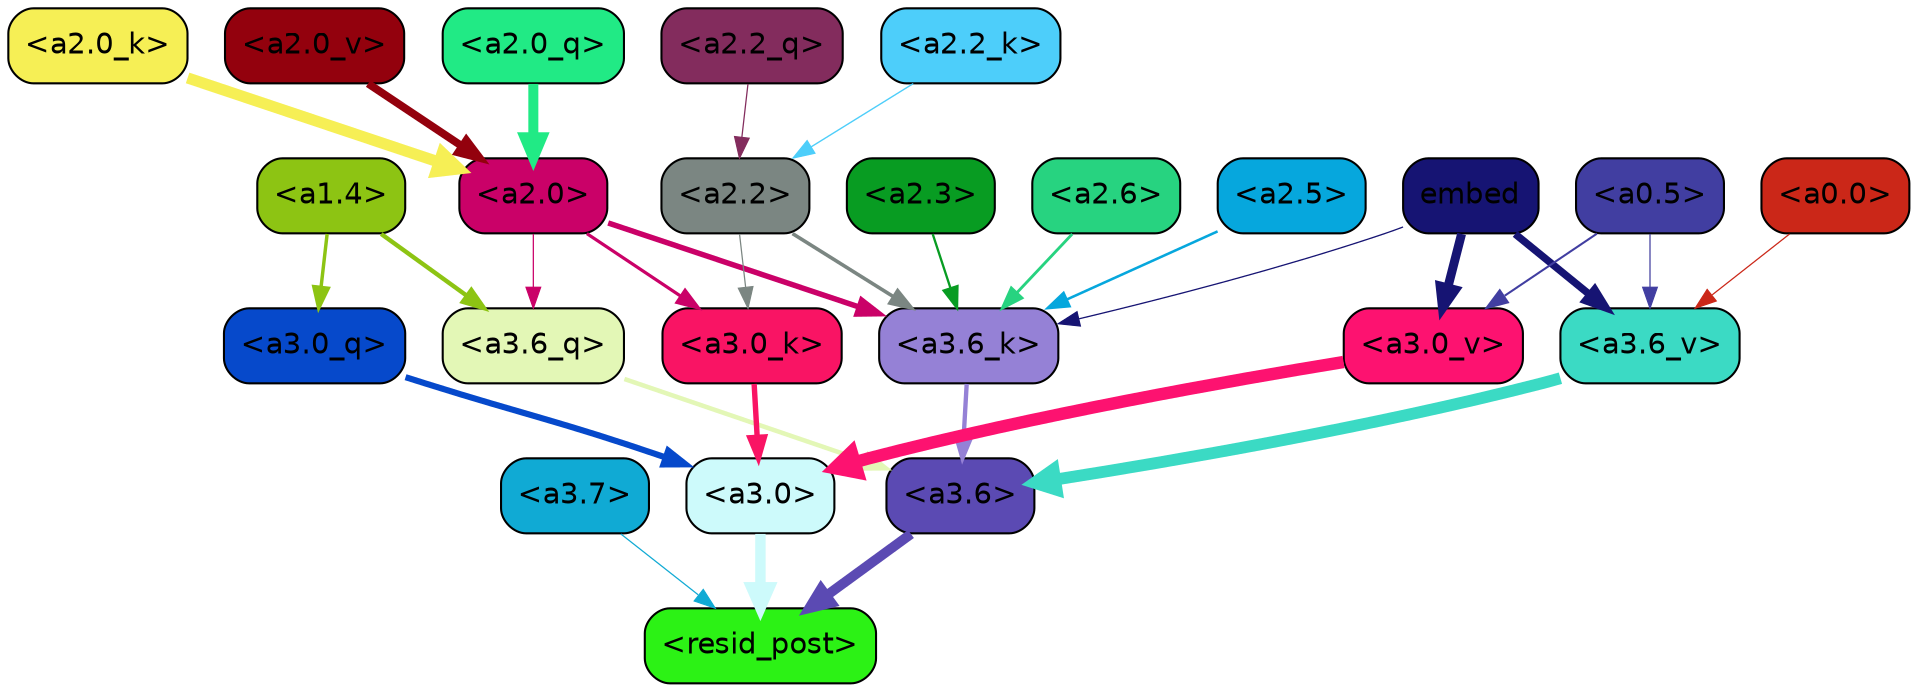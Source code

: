 strict digraph "" {
	graph [bgcolor=transparent,
		layout=dot,
		overlap=false,
		splines=true
	];
	"<a3.7>"	[color=black,
		fillcolor="#10aad4",
		fontname=Helvetica,
		shape=box,
		style="filled, rounded"];
	"<resid_post>"	[color=black,
		fillcolor="#2cf215",
		fontname=Helvetica,
		shape=box,
		style="filled, rounded"];
	"<a3.7>" -> "<resid_post>"	[color="#10aad4",
		penwidth=0.6];
	"<a3.6>"	[color=black,
		fillcolor="#5b4ab3",
		fontname=Helvetica,
		shape=box,
		style="filled, rounded"];
	"<a3.6>" -> "<resid_post>"	[color="#5b4ab3",
		penwidth=4.748674273490906];
	"<a3.0>"	[color=black,
		fillcolor="#cdfafb",
		fontname=Helvetica,
		shape=box,
		style="filled, rounded"];
	"<a3.0>" -> "<resid_post>"	[color="#cdfafb",
		penwidth=5.004031300544739];
	"<a3.6_q>"	[color=black,
		fillcolor="#e3f7b6",
		fontname=Helvetica,
		shape=box,
		style="filled, rounded"];
	"<a3.6_q>" -> "<a3.6>"	[color="#e3f7b6",
		penwidth=2.1656854450702667];
	"<a3.0_q>"	[color=black,
		fillcolor="#0649cb",
		fontname=Helvetica,
		shape=box,
		style="filled, rounded"];
	"<a3.0_q>" -> "<a3.0>"	[color="#0649cb",
		penwidth=2.95696559548378];
	"<a3.6_k>"	[color=black,
		fillcolor="#9581d6",
		fontname=Helvetica,
		shape=box,
		style="filled, rounded"];
	"<a3.6_k>" -> "<a3.6>"	[color="#9581d6",
		penwidth=2.086437076330185];
	"<a3.0_k>"	[color=black,
		fillcolor="#f91464",
		fontname=Helvetica,
		shape=box,
		style="filled, rounded"];
	"<a3.0_k>" -> "<a3.0>"	[color="#f91464",
		penwidth=2.5988530814647675];
	"<a3.6_v>"	[color=black,
		fillcolor="#3bdac4",
		fontname=Helvetica,
		shape=box,
		style="filled, rounded"];
	"<a3.6_v>" -> "<a3.6>"	[color="#3bdac4",
		penwidth=5.669987380504608];
	"<a3.0_v>"	[color=black,
		fillcolor="#fd1270",
		fontname=Helvetica,
		shape=box,
		style="filled, rounded"];
	"<a3.0_v>" -> "<a3.0>"	[color="#fd1270",
		penwidth=5.9515902400016785];
	"<a2.0>"	[color=black,
		fillcolor="#ca0168",
		fontname=Helvetica,
		shape=box,
		style="filled, rounded"];
	"<a2.0>" -> "<a3.6_q>"	[color="#ca0168",
		penwidth=0.6];
	"<a2.0>" -> "<a3.6_k>"	[color="#ca0168",
		penwidth=2.6423546075820923];
	"<a2.0>" -> "<a3.0_k>"	[color="#ca0168",
		penwidth=1.5482127666473389];
	"<a1.4>"	[color=black,
		fillcolor="#8dc413",
		fontname=Helvetica,
		shape=box,
		style="filled, rounded"];
	"<a1.4>" -> "<a3.6_q>"	[color="#8dc413",
		penwidth=2.1035547256469727];
	"<a1.4>" -> "<a3.0_q>"	[color="#8dc413",
		penwidth=1.6541699171066284];
	"<a2.6>"	[color=black,
		fillcolor="#27d380",
		fontname=Helvetica,
		shape=box,
		style="filled, rounded"];
	"<a2.6>" -> "<a3.6_k>"	[color="#27d380",
		penwidth=1.3718644380569458];
	"<a2.5>"	[color=black,
		fillcolor="#06a7dd",
		fontname=Helvetica,
		shape=box,
		style="filled, rounded"];
	"<a2.5>" -> "<a3.6_k>"	[color="#06a7dd",
		penwidth=1.231603980064392];
	"<a2.3>"	[color=black,
		fillcolor="#089c22",
		fontname=Helvetica,
		shape=box,
		style="filled, rounded"];
	"<a2.3>" -> "<a3.6_k>"	[color="#089c22",
		penwidth=1.1117559671401978];
	"<a2.2>"	[color=black,
		fillcolor="#7b8682",
		fontname=Helvetica,
		shape=box,
		style="filled, rounded"];
	"<a2.2>" -> "<a3.6_k>"	[color="#7b8682",
		penwidth=1.7315057516098022];
	"<a2.2>" -> "<a3.0_k>"	[color="#7b8682",
		penwidth=0.6];
	embed	[color=black,
		fillcolor="#161473",
		fontname=Helvetica,
		shape=box,
		style="filled, rounded"];
	embed -> "<a3.6_k>"	[color="#161473",
		penwidth=0.6229734420776367];
	embed -> "<a3.6_v>"	[color="#161473",
		penwidth=3.56406831741333];
	embed -> "<a3.0_v>"	[color="#161473",
		penwidth=4.293717980384827];
	"<a0.5>"	[color=black,
		fillcolor="#413ea1",
		fontname=Helvetica,
		shape=box,
		style="filled, rounded"];
	"<a0.5>" -> "<a3.6_v>"	[color="#413ea1",
		penwidth=0.6];
	"<a0.5>" -> "<a3.0_v>"	[color="#413ea1",
		penwidth=0.9916514158248901];
	"<a0.0>"	[color=black,
		fillcolor="#cb2718",
		fontname=Helvetica,
		shape=box,
		style="filled, rounded"];
	"<a0.0>" -> "<a3.6_v>"	[color="#cb2718",
		penwidth=0.6];
	"<a2.2_q>"	[color=black,
		fillcolor="#832c5d",
		fontname=Helvetica,
		shape=box,
		style="filled, rounded"];
	"<a2.2_q>" -> "<a2.2>"	[color="#832c5d",
		penwidth=0.6068362593650818];
	"<a2.0_q>"	[color=black,
		fillcolor="#21ea85",
		fontname=Helvetica,
		shape=box,
		style="filled, rounded"];
	"<a2.0_q>" -> "<a2.0>"	[color="#21ea85",
		penwidth=4.801594913005829];
	"<a2.2_k>"	[color=black,
		fillcolor="#4dcefa",
		fontname=Helvetica,
		shape=box,
		style="filled, rounded"];
	"<a2.2_k>" -> "<a2.2>"	[color="#4dcefa",
		penwidth=0.6648573875427246];
	"<a2.0_k>"	[color=black,
		fillcolor="#f6ef55",
		fontname=Helvetica,
		shape=box,
		style="filled, rounded"];
	"<a2.0_k>" -> "<a2.0>"	[color="#f6ef55",
		penwidth=5.364346981048584];
	"<a2.0_v>"	[color=black,
		fillcolor="#93010d",
		fontname=Helvetica,
		shape=box,
		style="filled, rounded"];
	"<a2.0_v>" -> "<a2.0>"	[color="#93010d",
		penwidth=3.76983106136322];
}
